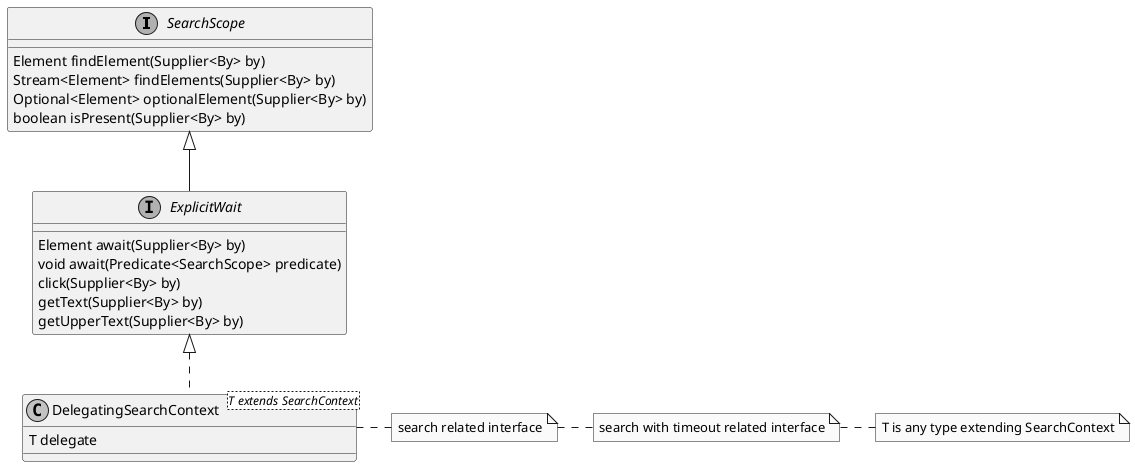 @startuml

skinparam monochrome true
skinparam shadowing false

interface SearchScope
interface ExplicitWait

class DelegatingSearchContext<T extends SearchContext>

SearchScope  <|--    ExplicitWait


SearchScope : Element findElement(Supplier<By> by)
SearchScope : Stream<Element> findElements(Supplier<By> by)
SearchScope : Optional<Element> optionalElement(Supplier<By> by)
SearchScope : boolean isPresent(Supplier<By> by)
note right : search related interface

ExplicitWait <|.. DelegatingSearchContext

ExplicitWait : Element await(Supplier<By> by)
ExplicitWait : void await(Predicate<SearchScope> predicate)
ExplicitWait : click(Supplier<By> by)
ExplicitWait : getText(Supplier<By> by)
ExplicitWait : getUpperText(Supplier<By> by)
note right : search with timeout related interface

DelegatingSearchContext : T delegate
note right : T is any type extending SearchContext

@enduml
